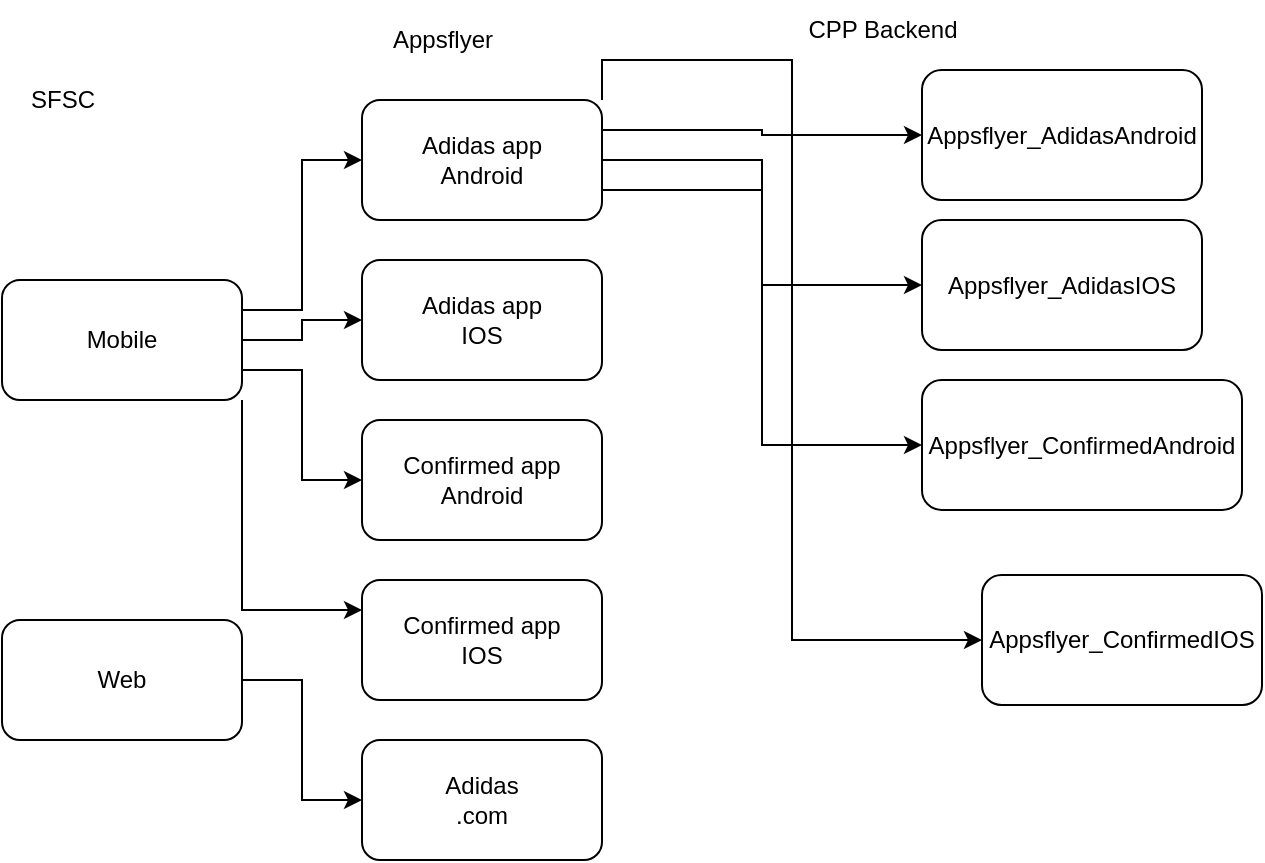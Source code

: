 <mxfile version="20.8.22" type="github">
  <diagram name="Page-1" id="vQVTWZmMaEB45FMkIQ7d">
    <mxGraphModel dx="747" dy="438" grid="1" gridSize="10" guides="1" tooltips="1" connect="1" arrows="1" fold="1" page="1" pageScale="1" pageWidth="3300" pageHeight="4681" math="0" shadow="0">
      <root>
        <mxCell id="0" />
        <mxCell id="1" parent="0" />
        <mxCell id="Y6FfJB46YkExtziJTnNS-12" style="edgeStyle=orthogonalEdgeStyle;rounded=0;orthogonalLoop=1;jettySize=auto;html=1;exitX=1;exitY=0.25;exitDx=0;exitDy=0;entryX=0;entryY=0.5;entryDx=0;entryDy=0;" edge="1" parent="1" source="Y6FfJB46YkExtziJTnNS-1" target="Y6FfJB46YkExtziJTnNS-4">
          <mxGeometry relative="1" as="geometry">
            <mxPoint x="210" y="130" as="targetPoint" />
          </mxGeometry>
        </mxCell>
        <mxCell id="Y6FfJB46YkExtziJTnNS-13" style="edgeStyle=orthogonalEdgeStyle;rounded=0;orthogonalLoop=1;jettySize=auto;html=1;exitX=1;exitY=0.5;exitDx=0;exitDy=0;" edge="1" parent="1" source="Y6FfJB46YkExtziJTnNS-1" target="Y6FfJB46YkExtziJTnNS-3">
          <mxGeometry relative="1" as="geometry" />
        </mxCell>
        <mxCell id="Y6FfJB46YkExtziJTnNS-14" style="edgeStyle=orthogonalEdgeStyle;rounded=0;orthogonalLoop=1;jettySize=auto;html=1;exitX=1;exitY=0.75;exitDx=0;exitDy=0;entryX=0;entryY=0.5;entryDx=0;entryDy=0;" edge="1" parent="1" source="Y6FfJB46YkExtziJTnNS-1" target="Y6FfJB46YkExtziJTnNS-5">
          <mxGeometry relative="1" as="geometry" />
        </mxCell>
        <mxCell id="Y6FfJB46YkExtziJTnNS-15" style="edgeStyle=orthogonalEdgeStyle;rounded=0;orthogonalLoop=1;jettySize=auto;html=1;exitX=1;exitY=1;exitDx=0;exitDy=0;entryX=0;entryY=0.25;entryDx=0;entryDy=0;" edge="1" parent="1" source="Y6FfJB46YkExtziJTnNS-1" target="Y6FfJB46YkExtziJTnNS-6">
          <mxGeometry relative="1" as="geometry" />
        </mxCell>
        <mxCell id="Y6FfJB46YkExtziJTnNS-1" value="Mobile" style="rounded=1;whiteSpace=wrap;html=1;" vertex="1" parent="1">
          <mxGeometry x="60" y="170" width="120" height="60" as="geometry" />
        </mxCell>
        <mxCell id="Y6FfJB46YkExtziJTnNS-16" style="edgeStyle=orthogonalEdgeStyle;rounded=0;orthogonalLoop=1;jettySize=auto;html=1;exitX=1;exitY=0.5;exitDx=0;exitDy=0;" edge="1" parent="1" source="Y6FfJB46YkExtziJTnNS-2" target="Y6FfJB46YkExtziJTnNS-7">
          <mxGeometry relative="1" as="geometry" />
        </mxCell>
        <mxCell id="Y6FfJB46YkExtziJTnNS-2" value="Web" style="rounded=1;whiteSpace=wrap;html=1;" vertex="1" parent="1">
          <mxGeometry x="60" y="340" width="120" height="60" as="geometry" />
        </mxCell>
        <mxCell id="Y6FfJB46YkExtziJTnNS-3" value="Adidas app&lt;br&gt;IOS" style="rounded=1;whiteSpace=wrap;html=1;" vertex="1" parent="1">
          <mxGeometry x="240" y="160" width="120" height="60" as="geometry" />
        </mxCell>
        <mxCell id="Y6FfJB46YkExtziJTnNS-17" style="edgeStyle=orthogonalEdgeStyle;rounded=0;orthogonalLoop=1;jettySize=auto;html=1;exitX=1;exitY=0.25;exitDx=0;exitDy=0;entryX=0;entryY=0.5;entryDx=0;entryDy=0;" edge="1" parent="1" source="Y6FfJB46YkExtziJTnNS-4" target="Y6FfJB46YkExtziJTnNS-11">
          <mxGeometry relative="1" as="geometry" />
        </mxCell>
        <mxCell id="Y6FfJB46YkExtziJTnNS-26" style="edgeStyle=orthogonalEdgeStyle;rounded=0;orthogonalLoop=1;jettySize=auto;html=1;exitX=1;exitY=0.5;exitDx=0;exitDy=0;entryX=0;entryY=0.5;entryDx=0;entryDy=0;" edge="1" parent="1" source="Y6FfJB46YkExtziJTnNS-4" target="Y6FfJB46YkExtziJTnNS-21">
          <mxGeometry relative="1" as="geometry" />
        </mxCell>
        <mxCell id="Y6FfJB46YkExtziJTnNS-27" style="edgeStyle=orthogonalEdgeStyle;rounded=0;orthogonalLoop=1;jettySize=auto;html=1;exitX=1;exitY=0.75;exitDx=0;exitDy=0;entryX=0;entryY=0.5;entryDx=0;entryDy=0;" edge="1" parent="1" source="Y6FfJB46YkExtziJTnNS-4" target="Y6FfJB46YkExtziJTnNS-22">
          <mxGeometry relative="1" as="geometry" />
        </mxCell>
        <mxCell id="Y6FfJB46YkExtziJTnNS-30" style="edgeStyle=orthogonalEdgeStyle;rounded=0;orthogonalLoop=1;jettySize=auto;html=1;exitX=1;exitY=0;exitDx=0;exitDy=0;entryX=0;entryY=0.5;entryDx=0;entryDy=0;" edge="1" parent="1" source="Y6FfJB46YkExtziJTnNS-4" target="Y6FfJB46YkExtziJTnNS-23">
          <mxGeometry relative="1" as="geometry" />
        </mxCell>
        <mxCell id="Y6FfJB46YkExtziJTnNS-4" value="Adidas app&lt;br&gt;Android" style="rounded=1;whiteSpace=wrap;html=1;" vertex="1" parent="1">
          <mxGeometry x="240" y="80" width="120" height="60" as="geometry" />
        </mxCell>
        <mxCell id="Y6FfJB46YkExtziJTnNS-5" value="Confirmed app&lt;br&gt;Android" style="rounded=1;whiteSpace=wrap;html=1;" vertex="1" parent="1">
          <mxGeometry x="240" y="240" width="120" height="60" as="geometry" />
        </mxCell>
        <mxCell id="Y6FfJB46YkExtziJTnNS-6" value="Confirmed app&lt;br&gt;IOS" style="rounded=1;whiteSpace=wrap;html=1;" vertex="1" parent="1">
          <mxGeometry x="240" y="320" width="120" height="60" as="geometry" />
        </mxCell>
        <mxCell id="Y6FfJB46YkExtziJTnNS-7" value="Adidas&lt;br&gt;.com" style="rounded=1;whiteSpace=wrap;html=1;" vertex="1" parent="1">
          <mxGeometry x="240" y="400" width="120" height="60" as="geometry" />
        </mxCell>
        <mxCell id="Y6FfJB46YkExtziJTnNS-11" value="Appsflyer_AdidasAndroid" style="rounded=1;whiteSpace=wrap;html=1;" vertex="1" parent="1">
          <mxGeometry x="520" y="65" width="140" height="65" as="geometry" />
        </mxCell>
        <mxCell id="Y6FfJB46YkExtziJTnNS-18" value="SFSC" style="text;html=1;align=center;verticalAlign=middle;resizable=0;points=[];autosize=1;strokeColor=none;fillColor=none;" vertex="1" parent="1">
          <mxGeometry x="60" y="65" width="60" height="30" as="geometry" />
        </mxCell>
        <mxCell id="Y6FfJB46YkExtziJTnNS-19" value="Appsflyer" style="text;html=1;align=center;verticalAlign=middle;resizable=0;points=[];autosize=1;strokeColor=none;fillColor=none;" vertex="1" parent="1">
          <mxGeometry x="245" y="35" width="70" height="30" as="geometry" />
        </mxCell>
        <mxCell id="Y6FfJB46YkExtziJTnNS-20" value="CPP Backend" style="text;html=1;align=center;verticalAlign=middle;resizable=0;points=[];autosize=1;strokeColor=none;fillColor=none;" vertex="1" parent="1">
          <mxGeometry x="450" y="30" width="100" height="30" as="geometry" />
        </mxCell>
        <mxCell id="Y6FfJB46YkExtziJTnNS-21" value="Appsflyer_AdidasIOS" style="rounded=1;whiteSpace=wrap;html=1;" vertex="1" parent="1">
          <mxGeometry x="520" y="140" width="140" height="65" as="geometry" />
        </mxCell>
        <mxCell id="Y6FfJB46YkExtziJTnNS-22" value="Appsflyer_ConfirmedAndroid" style="rounded=1;whiteSpace=wrap;html=1;" vertex="1" parent="1">
          <mxGeometry x="520" y="220" width="160" height="65" as="geometry" />
        </mxCell>
        <mxCell id="Y6FfJB46YkExtziJTnNS-23" value="Appsflyer_ConfirmedIOS" style="rounded=1;whiteSpace=wrap;html=1;" vertex="1" parent="1">
          <mxGeometry x="550" y="317.5" width="140" height="65" as="geometry" />
        </mxCell>
      </root>
    </mxGraphModel>
  </diagram>
</mxfile>
